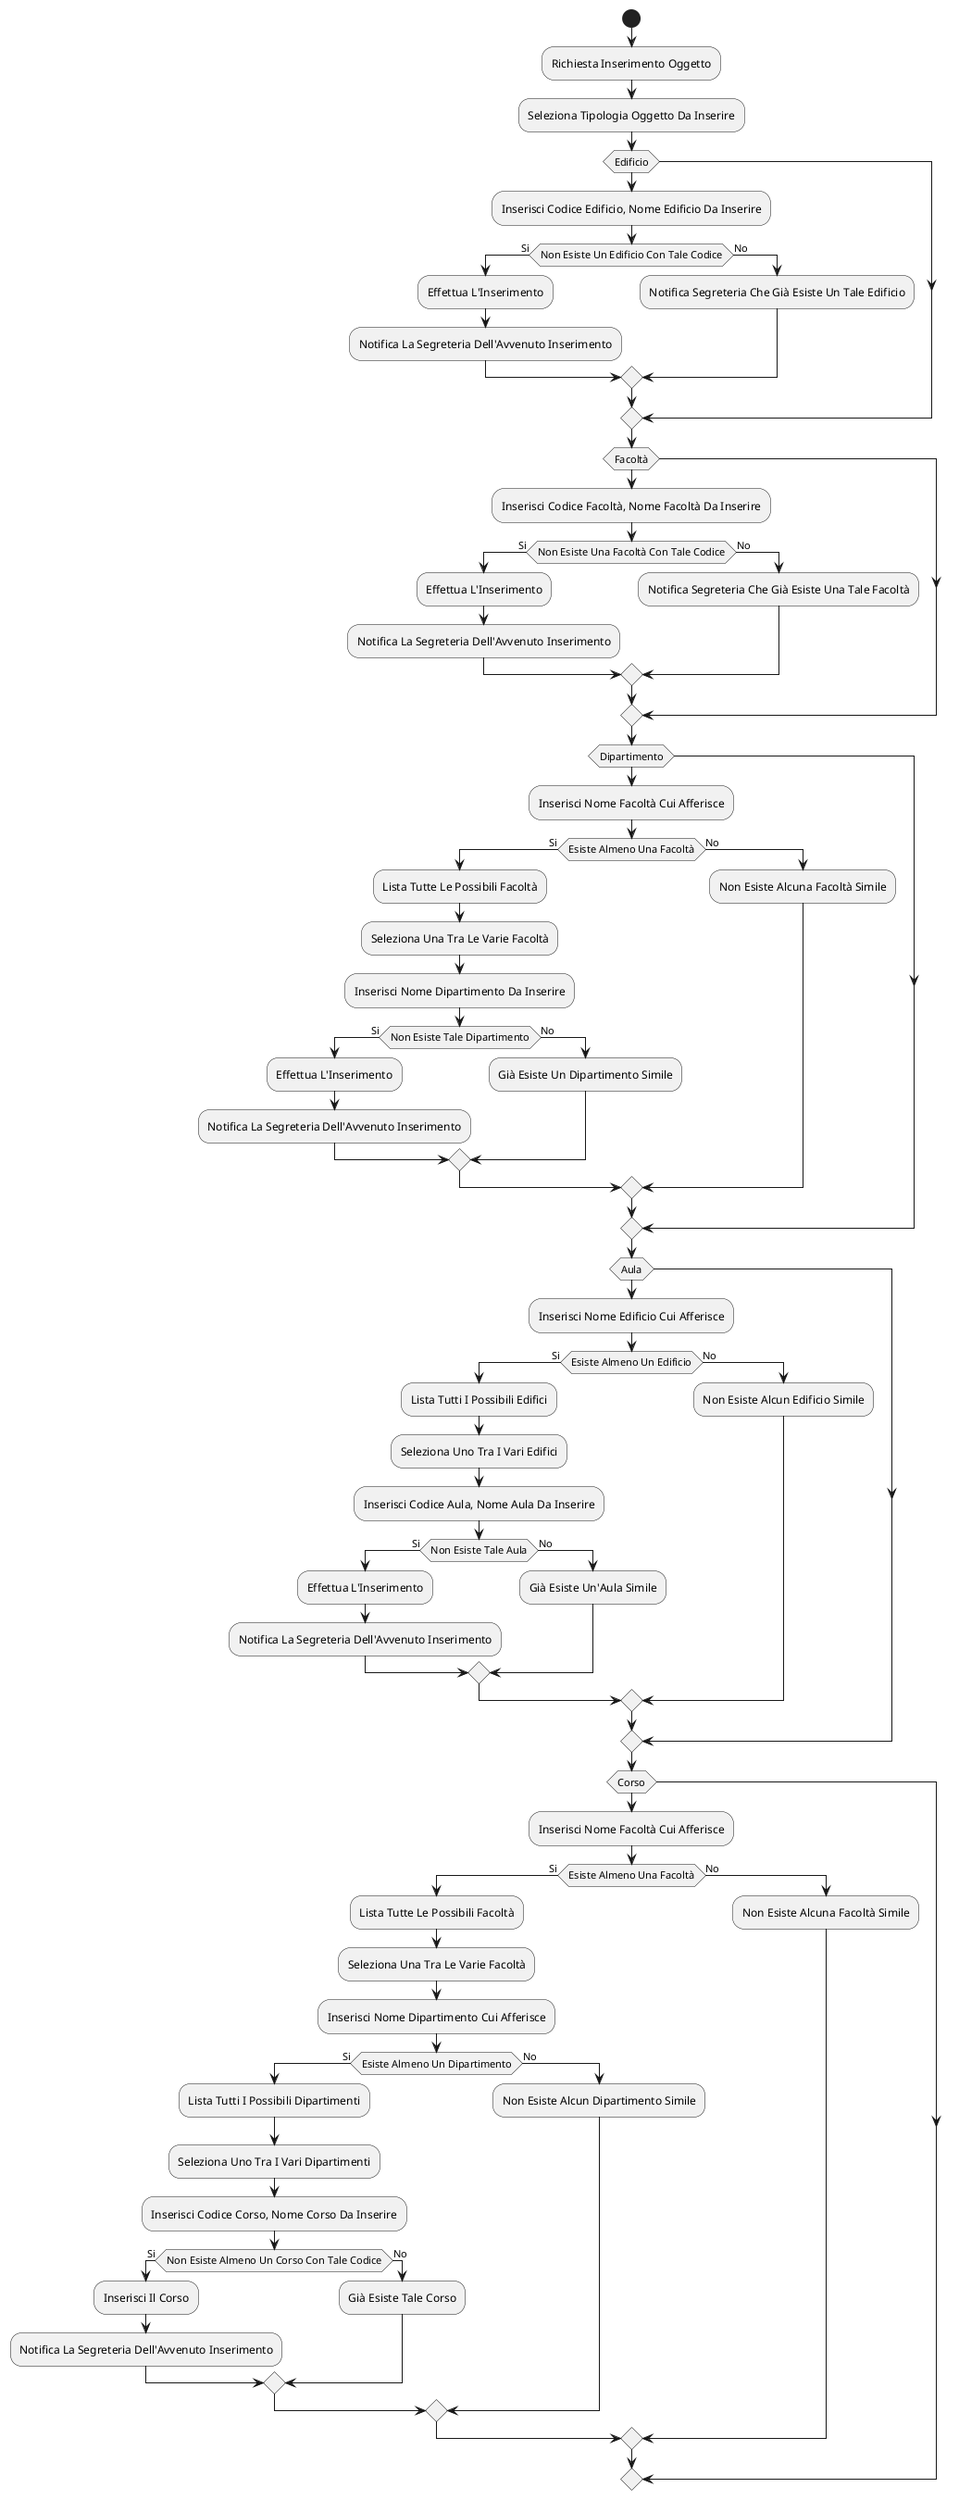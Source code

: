 @startuml

start

:Richiesta Inserimento Oggetto;

:Seleziona Tipologia Oggetto Da Inserire;

if (Edificio) then

    :Inserisci Codice Edificio, Nome Edificio Da Inserire;

    if (Non Esiste Un Edificio Con Tale Codice) then (Si)

        :Effettua L'Inserimento;

        :Notifica La Segreteria Dell'Avvenuto Inserimento;

    else (No)

        :Notifica Segreteria Che Già Esiste Un Tale Edificio;

    endif
endif
if (Facoltà) then

    :Inserisci Codice Facoltà, Nome Facoltà Da Inserire;

    if (Non Esiste Una Facoltà Con Tale Codice) then (Si)

        :Effettua L'Inserimento;

        :Notifica La Segreteria Dell'Avvenuto Inserimento;

    else (No)

        :Notifica Segreteria Che Già Esiste Una Tale Facoltà;

    endif
endif
if (Dipartimento) then

    :Inserisci Nome Facoltà Cui Afferisce;

    if (Esiste Almeno Una Facoltà) then (Si)

        :Lista Tutte Le Possibili Facoltà;

        :Seleziona Una Tra Le Varie Facoltà;

        :Inserisci Nome Dipartimento Da Inserire;

        if (Non Esiste Tale Dipartimento) then (Si)

            :Effettua L'Inserimento;

            :Notifica La Segreteria Dell'Avvenuto Inserimento;

        else (No)

            :Già Esiste Un Dipartimento Simile;

        endif

    else (No)

        :Non Esiste Alcuna Facoltà Simile;

    endif
endif
if (Aula) then

    :Inserisci Nome Edificio Cui Afferisce;

    if (Esiste Almeno Un Edificio) then (Si)

        :Lista Tutti I Possibili Edifici;

        :Seleziona Uno Tra I Vari Edifici;

        :Inserisci Codice Aula, Nome Aula Da Inserire;

        if (Non Esiste Tale Aula) then (Si)

            :Effettua L'Inserimento;

            :Notifica La Segreteria Dell'Avvenuto Inserimento;

        else (No)

            :Già Esiste Un'Aula Simile;

        endif

    else (No)

        :Non Esiste Alcun Edificio Simile;

    endif
endif
if (Corso) then

    :Inserisci Nome Facoltà Cui Afferisce;

    if (Esiste Almeno Una Facoltà) then (Si)

        :Lista Tutte Le Possibili Facoltà;

        :Seleziona Una Tra Le Varie Facoltà;

        :Inserisci Nome Dipartimento Cui Afferisce;

        if (Esiste Almeno Un Dipartimento) then (Si)

            :Lista Tutti I Possibili Dipartimenti;

            :Seleziona Uno Tra I Vari Dipartimenti;

            :Inserisci Codice Corso, Nome Corso Da Inserire;

            if (Non Esiste Almeno Un Corso Con Tale Codice) then (Si)

                :Inserisci Il Corso;

                :Notifica La Segreteria Dell'Avvenuto Inserimento;

            else (No)

                :Già Esiste Tale Corso;

            endif

        else (No)

            :Non Esiste Alcun Dipartimento Simile;

        endif

    else (No)

        :Non Esiste Alcuna Facoltà Simile;

endif;

@enduml
